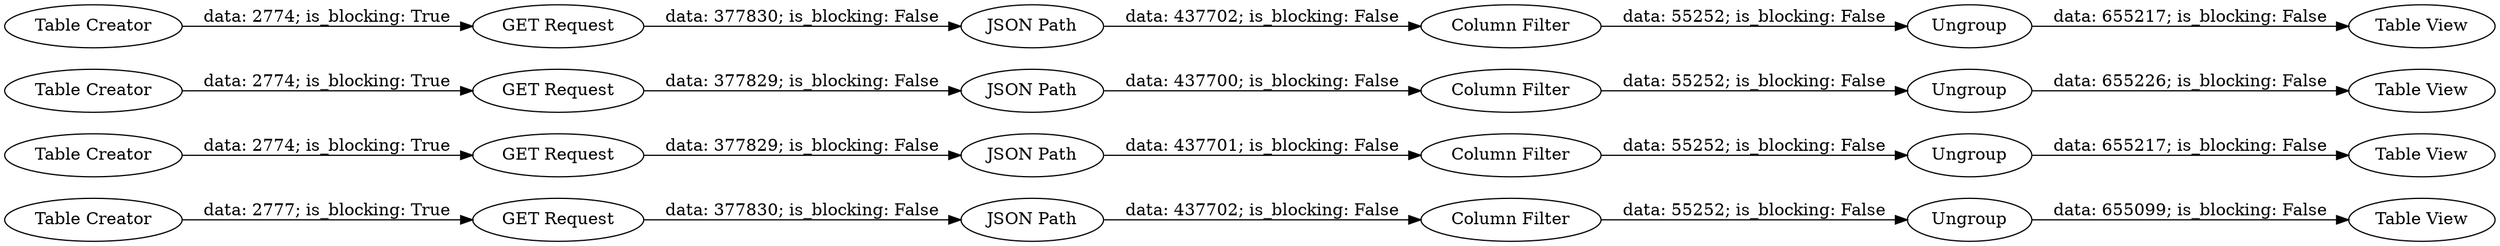 digraph {
	"8895122975524863625_71" [label="JSON Path"]
	"8895122975524863625_72" [label="Column Filter"]
	"8895122975524863625_69" [label="Table Creator"]
	"8895122975524863625_67" [label=Ungroup]
	"8895122975524863625_65" [label="JSON Path"]
	"8895122975524863625_68" [label="Table View"]
	"8895122975524863625_50" [label="Column Filter"]
	"8895122975524863625_54" [label="GET Request"]
	"8895122975524863625_53" [label="Table Creator"]
	"8895122975524863625_52" [label="Table View"]
	"8895122975524863625_57" [label=Ungroup]
	"8895122975524863625_59" [label="Table Creator"]
	"8895122975524863625_58" [label="Table View"]
	"8895122975524863625_51" [label=Ungroup]
	"8895122975524863625_55" [label="JSON Path"]
	"8895122975524863625_56" [label="Column Filter"]
	"8895122975524863625_63" [label="Table Creator"]
	"8895122975524863625_73" [label=Ungroup]
	"8895122975524863625_66" [label="Column Filter"]
	"8895122975524863625_70" [label="GET Request"]
	"8895122975524863625_64" [label="GET Request"]
	"8895122975524863625_62" [label="Table View"]
	"8895122975524863625_60" [label="GET Request"]
	"8895122975524863625_61" [label="JSON Path"]
	"8895122975524863625_72" -> "8895122975524863625_73" [label="data: 55252; is_blocking: False"]
	"8895122975524863625_64" -> "8895122975524863625_65" [label="data: 377829; is_blocking: False"]
	"8895122975524863625_65" -> "8895122975524863625_66" [label="data: 437701; is_blocking: False"]
	"8895122975524863625_54" -> "8895122975524863625_55" [label="data: 377829; is_blocking: False"]
	"8895122975524863625_51" -> "8895122975524863625_52" [label="data: 655226; is_blocking: False"]
	"8895122975524863625_71" -> "8895122975524863625_72" [label="data: 437702; is_blocking: False"]
	"8895122975524863625_60" -> "8895122975524863625_61" [label="data: 377830; is_blocking: False"]
	"8895122975524863625_69" -> "8895122975524863625_70" [label="data: 2777; is_blocking: True"]
	"8895122975524863625_70" -> "8895122975524863625_71" [label="data: 377830; is_blocking: False"]
	"8895122975524863625_67" -> "8895122975524863625_62" [label="data: 655217; is_blocking: False"]
	"8895122975524863625_63" -> "8895122975524863625_64" [label="data: 2774; is_blocking: True"]
	"8895122975524863625_73" -> "8895122975524863625_68" [label="data: 655099; is_blocking: False"]
	"8895122975524863625_50" -> "8895122975524863625_51" [label="data: 55252; is_blocking: False"]
	"8895122975524863625_55" -> "8895122975524863625_50" [label="data: 437700; is_blocking: False"]
	"8895122975524863625_66" -> "8895122975524863625_67" [label="data: 55252; is_blocking: False"]
	"8895122975524863625_56" -> "8895122975524863625_57" [label="data: 55252; is_blocking: False"]
	"8895122975524863625_61" -> "8895122975524863625_56" [label="data: 437702; is_blocking: False"]
	"8895122975524863625_59" -> "8895122975524863625_60" [label="data: 2774; is_blocking: True"]
	"8895122975524863625_53" -> "8895122975524863625_54" [label="data: 2774; is_blocking: True"]
	"8895122975524863625_57" -> "8895122975524863625_58" [label="data: 655217; is_blocking: False"]
	rankdir=LR
}

